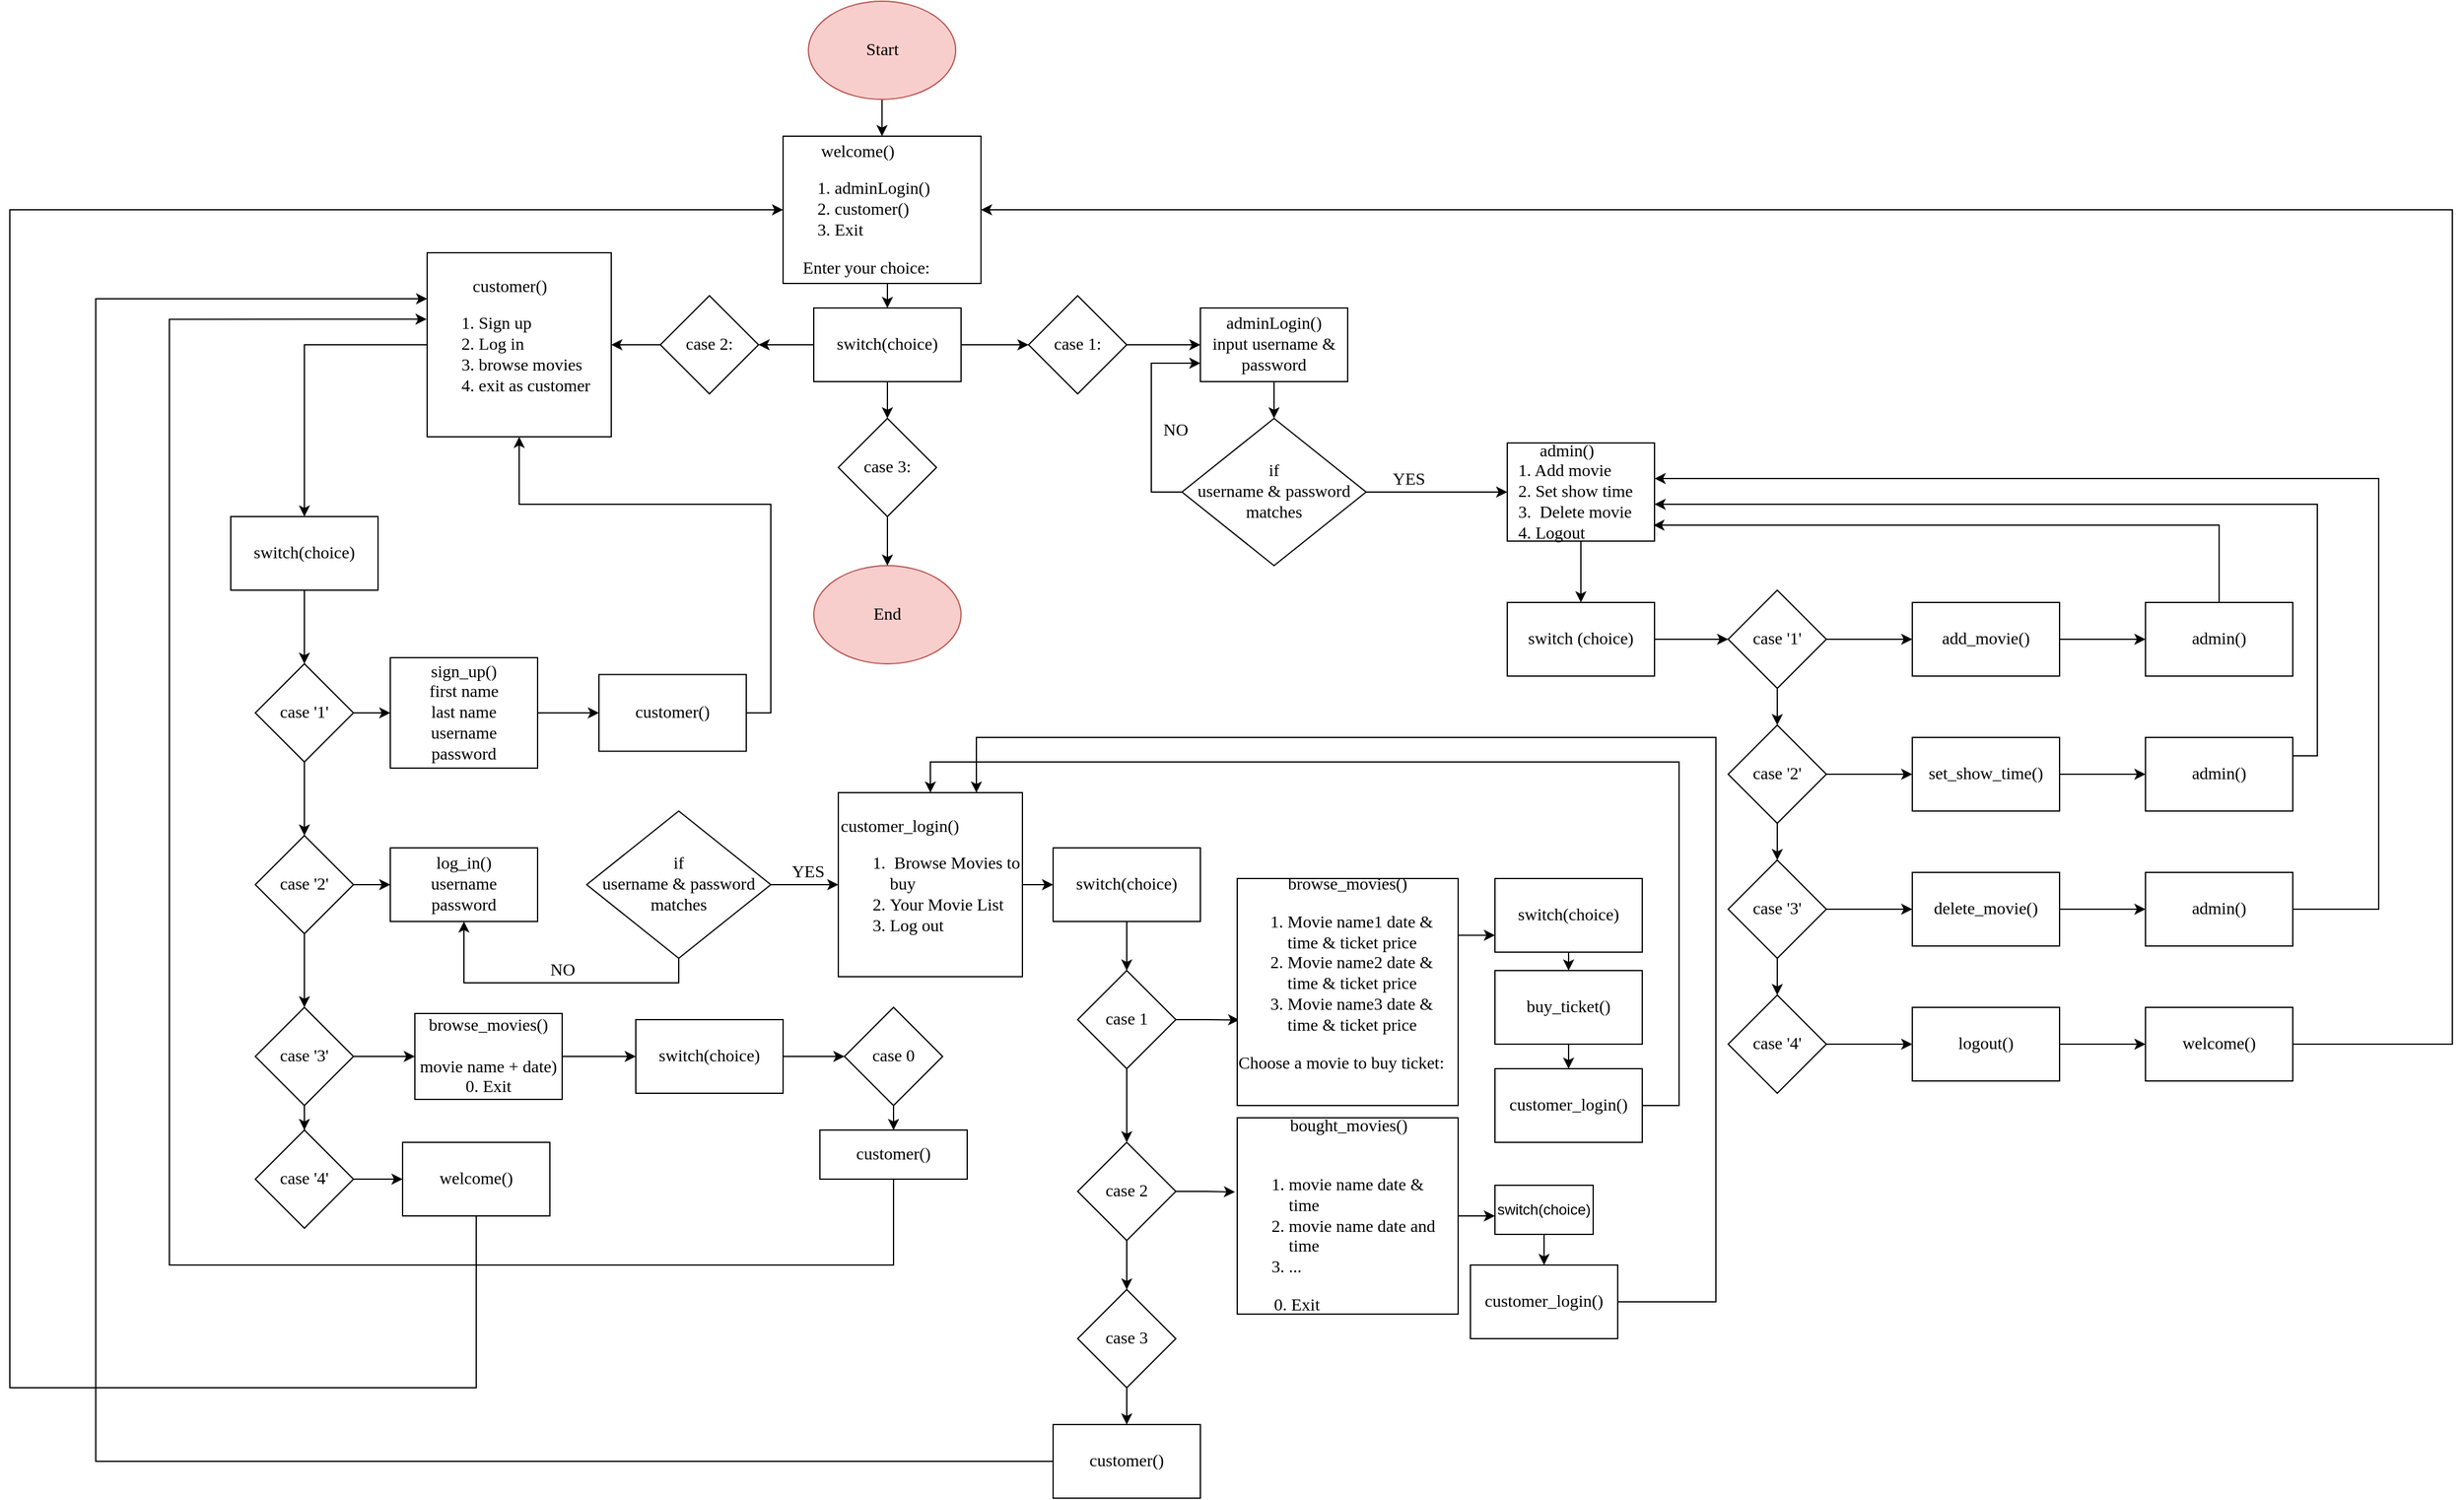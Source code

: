 <mxfile version="14.4.8" type="device"><diagram id="fLs3FlIj-cwzMcBNHuH7" name="Page-1"><mxGraphModel dx="2896" dy="1501" grid="1" gridSize="10" guides="1" tooltips="1" connect="1" arrows="1" fold="1" page="0" pageScale="1" pageWidth="827" pageHeight="1169" math="0" shadow="0"><root><mxCell id="0"/><mxCell id="1" parent="0"/><mxCell id="zRahjrd7W2Aw0C9YoVRU-10" style="edgeStyle=orthogonalEdgeStyle;rounded=0;orthogonalLoop=1;jettySize=auto;html=1;exitX=0.5;exitY=1;exitDx=0;exitDy=0;entryX=0.5;entryY=0;entryDx=0;entryDy=0;fontFamily=Times New Roman;fontSize=14;" parent="1" source="jGe-9fr5BuF00uKWHnHq-4" target="zRahjrd7W2Aw0C9YoVRU-1" edge="1"><mxGeometry relative="1" as="geometry"/></mxCell><mxCell id="jGe-9fr5BuF00uKWHnHq-4" value="Start" style="ellipse;whiteSpace=wrap;html=1;fillColor=#f8cecc;strokeColor=#b85450;fontFamily=Times New Roman;fontSize=14;" parent="1" vertex="1"><mxGeometry x="-649.37" y="-580" width="120" height="80" as="geometry"/></mxCell><mxCell id="zRahjrd7W2Aw0C9YoVRU-13" style="edgeStyle=orthogonalEdgeStyle;rounded=0;orthogonalLoop=1;jettySize=auto;html=1;exitX=0.5;exitY=1;exitDx=0;exitDy=0;entryX=0.5;entryY=0;entryDx=0;entryDy=0;fontFamily=Times New Roman;fontSize=14;" parent="1" source="jGe-9fr5BuF00uKWHnHq-10" target="jGe-9fr5BuF00uKWHnHq-18" edge="1"><mxGeometry relative="1" as="geometry"/></mxCell><mxCell id="jGe-9fr5BuF00uKWHnHq-10" value="&lt;font style=&quot;font-size: 14px&quot;&gt;adminLogin()&lt;br&gt;input username &amp;amp; password&lt;br&gt;&lt;/font&gt;" style="whiteSpace=wrap;html=1;fontFamily=Times New Roman;fontSize=14;" parent="1" vertex="1"><mxGeometry x="-330" y="-330" width="120" height="60" as="geometry"/></mxCell><mxCell id="zRahjrd7W2Aw0C9YoVRU-37" style="edgeStyle=orthogonalEdgeStyle;rounded=0;orthogonalLoop=1;jettySize=auto;html=1;exitX=0;exitY=0.5;exitDx=0;exitDy=0;entryX=0.5;entryY=0;entryDx=0;entryDy=0;fontFamily=Times New Roman;fontSize=14;" parent="1" source="jGe-9fr5BuF00uKWHnHq-12" target="jGe-9fr5BuF00uKWHnHq-54" edge="1"><mxGeometry relative="1" as="geometry"/></mxCell><mxCell id="jGe-9fr5BuF00uKWHnHq-12" value="&lt;div style=&quot;text-align: center&quot;&gt;&lt;span&gt;customer()&lt;/span&gt;&lt;/div&gt;&lt;div&gt;&lt;ol&gt;&lt;li&gt;&lt;span&gt;Sign up&lt;/span&gt;&lt;/li&gt;&lt;li&gt;&lt;span&gt;Log in&lt;/span&gt;&lt;/li&gt;&lt;li&gt;&lt;span&gt;browse movies&lt;/span&gt;&lt;/li&gt;&lt;li&gt;&lt;span&gt;exit as customer&lt;/span&gt;&lt;/li&gt;&lt;/ol&gt;&lt;/div&gt;" style="whiteSpace=wrap;html=1;fontFamily=Times New Roman;fontSize=14;align=left;" parent="1" vertex="1"><mxGeometry x="-960" y="-375" width="150" height="150" as="geometry"/></mxCell><mxCell id="jGe-9fr5BuF00uKWHnHq-21" value="" style="edgeStyle=orthogonalEdgeStyle;rounded=0;orthogonalLoop=1;jettySize=auto;html=1;fontFamily=Times New Roman;fontSize=14;" parent="1" source="jGe-9fr5BuF00uKWHnHq-18" target="jGe-9fr5BuF00uKWHnHq-20" edge="1"><mxGeometry relative="1" as="geometry"/></mxCell><mxCell id="zRahjrd7W2Aw0C9YoVRU-19" style="edgeStyle=orthogonalEdgeStyle;rounded=0;orthogonalLoop=1;jettySize=auto;html=1;exitX=0;exitY=0.5;exitDx=0;exitDy=0;entryX=0;entryY=0.75;entryDx=0;entryDy=0;fontFamily=Times New Roman;fontSize=14;" parent="1" source="jGe-9fr5BuF00uKWHnHq-18" target="jGe-9fr5BuF00uKWHnHq-10" edge="1"><mxGeometry relative="1" as="geometry"><Array as="points"><mxPoint x="-370" y="-180"/><mxPoint x="-370" y="-285"/></Array></mxGeometry></mxCell><mxCell id="jGe-9fr5BuF00uKWHnHq-18" value="if&lt;br style=&quot;font-size: 14px&quot;&gt;username &amp;amp; password matches" style="rhombus;whiteSpace=wrap;html=1;fontFamily=Times New Roman;fontSize=14;" parent="1" vertex="1"><mxGeometry x="-345" y="-240" width="150" height="120" as="geometry"/></mxCell><mxCell id="jGe-9fr5BuF00uKWHnHq-25" value="" style="edgeStyle=orthogonalEdgeStyle;rounded=0;orthogonalLoop=1;jettySize=auto;html=1;fontFamily=Times New Roman;fontSize=14;" parent="1" source="jGe-9fr5BuF00uKWHnHq-20" target="jGe-9fr5BuF00uKWHnHq-24" edge="1"><mxGeometry relative="1" as="geometry"/></mxCell><mxCell id="jGe-9fr5BuF00uKWHnHq-20" value="&amp;nbsp; &amp;nbsp; &amp;nbsp; &amp;nbsp;admin()&lt;br&gt;&amp;nbsp; 1. Add movie&lt;br style=&quot;font-size: 14px&quot;&gt;&amp;nbsp; 2. Set show time&lt;br style=&quot;font-size: 14px&quot;&gt;&amp;nbsp; 3.&amp;nbsp; Delete movie&lt;br style=&quot;font-size: 14px&quot;&gt;&amp;nbsp; 4. Logout" style="whiteSpace=wrap;html=1;fontFamily=Times New Roman;fontSize=14;align=left;" parent="1" vertex="1"><mxGeometry x="-80" y="-220" width="120" height="80" as="geometry"/></mxCell><mxCell id="zRahjrd7W2Aw0C9YoVRU-21" style="edgeStyle=orthogonalEdgeStyle;rounded=0;orthogonalLoop=1;jettySize=auto;html=1;exitX=1;exitY=0.5;exitDx=0;exitDy=0;entryX=0;entryY=0.5;entryDx=0;entryDy=0;fontFamily=Times New Roman;fontSize=14;" parent="1" source="jGe-9fr5BuF00uKWHnHq-24" target="jGe-9fr5BuF00uKWHnHq-28" edge="1"><mxGeometry relative="1" as="geometry"/></mxCell><mxCell id="jGe-9fr5BuF00uKWHnHq-24" value="switch (choice)" style="whiteSpace=wrap;html=1;fontFamily=Times New Roman;fontSize=14;" parent="1" vertex="1"><mxGeometry x="-80" y="-90" width="120" height="60" as="geometry"/></mxCell><mxCell id="jGe-9fr5BuF00uKWHnHq-31" value="" style="edgeStyle=orthogonalEdgeStyle;rounded=0;orthogonalLoop=1;jettySize=auto;html=1;fontFamily=Times New Roman;fontSize=14;" parent="1" source="jGe-9fr5BuF00uKWHnHq-28" target="jGe-9fr5BuF00uKWHnHq-30" edge="1"><mxGeometry relative="1" as="geometry"/></mxCell><mxCell id="jGe-9fr5BuF00uKWHnHq-37" value="" style="edgeStyle=orthogonalEdgeStyle;rounded=0;orthogonalLoop=1;jettySize=auto;html=1;fontFamily=Times New Roman;fontSize=14;" parent="1" source="jGe-9fr5BuF00uKWHnHq-28" target="jGe-9fr5BuF00uKWHnHq-36" edge="1"><mxGeometry relative="1" as="geometry"/></mxCell><mxCell id="jGe-9fr5BuF00uKWHnHq-28" value="case '1'" style="rhombus;whiteSpace=wrap;html=1;fontFamily=Times New Roman;fontSize=14;" parent="1" vertex="1"><mxGeometry x="100" y="-100" width="80" height="80" as="geometry"/></mxCell><mxCell id="jGe-9fr5BuF00uKWHnHq-33" value="" style="edgeStyle=orthogonalEdgeStyle;rounded=0;orthogonalLoop=1;jettySize=auto;html=1;fontFamily=Times New Roman;fontSize=14;" parent="1" source="jGe-9fr5BuF00uKWHnHq-30" target="jGe-9fr5BuF00uKWHnHq-32" edge="1"><mxGeometry relative="1" as="geometry"/></mxCell><mxCell id="jGe-9fr5BuF00uKWHnHq-39" value="" style="edgeStyle=orthogonalEdgeStyle;rounded=0;orthogonalLoop=1;jettySize=auto;html=1;fontFamily=Times New Roman;fontSize=14;" parent="1" source="jGe-9fr5BuF00uKWHnHq-30" target="jGe-9fr5BuF00uKWHnHq-38" edge="1"><mxGeometry relative="1" as="geometry"/></mxCell><mxCell id="jGe-9fr5BuF00uKWHnHq-30" value="case '2'" style="rhombus;whiteSpace=wrap;html=1;fontFamily=Times New Roman;fontSize=14;" parent="1" vertex="1"><mxGeometry x="100" y="10" width="80" height="80" as="geometry"/></mxCell><mxCell id="jGe-9fr5BuF00uKWHnHq-35" value="" style="edgeStyle=orthogonalEdgeStyle;rounded=0;orthogonalLoop=1;jettySize=auto;html=1;fontFamily=Times New Roman;fontSize=14;" parent="1" source="jGe-9fr5BuF00uKWHnHq-32" target="jGe-9fr5BuF00uKWHnHq-34" edge="1"><mxGeometry relative="1" as="geometry"/></mxCell><mxCell id="jGe-9fr5BuF00uKWHnHq-41" value="" style="edgeStyle=orthogonalEdgeStyle;rounded=0;orthogonalLoop=1;jettySize=auto;html=1;fontFamily=Times New Roman;fontSize=14;" parent="1" source="jGe-9fr5BuF00uKWHnHq-32" target="jGe-9fr5BuF00uKWHnHq-40" edge="1"><mxGeometry relative="1" as="geometry"/></mxCell><mxCell id="jGe-9fr5BuF00uKWHnHq-32" value="case '3'" style="rhombus;whiteSpace=wrap;html=1;fontFamily=Times New Roman;fontSize=14;" parent="1" vertex="1"><mxGeometry x="100" y="120" width="80" height="80" as="geometry"/></mxCell><mxCell id="jGe-9fr5BuF00uKWHnHq-43" value="" style="edgeStyle=orthogonalEdgeStyle;rounded=0;orthogonalLoop=1;jettySize=auto;html=1;fontFamily=Times New Roman;fontSize=14;" parent="1" source="jGe-9fr5BuF00uKWHnHq-34" target="jGe-9fr5BuF00uKWHnHq-42" edge="1"><mxGeometry relative="1" as="geometry"/></mxCell><mxCell id="jGe-9fr5BuF00uKWHnHq-34" value="case '4'" style="rhombus;whiteSpace=wrap;html=1;fontFamily=Times New Roman;fontSize=14;" parent="1" vertex="1"><mxGeometry x="100" y="230" width="80" height="80" as="geometry"/></mxCell><mxCell id="zRahjrd7W2Aw0C9YoVRU-26" style="edgeStyle=orthogonalEdgeStyle;rounded=0;orthogonalLoop=1;jettySize=auto;html=1;exitX=1;exitY=0.5;exitDx=0;exitDy=0;entryX=0;entryY=0.5;entryDx=0;entryDy=0;fontFamily=Times New Roman;fontSize=14;" parent="1" source="jGe-9fr5BuF00uKWHnHq-36" target="zRahjrd7W2Aw0C9YoVRU-22" edge="1"><mxGeometry relative="1" as="geometry"/></mxCell><mxCell id="jGe-9fr5BuF00uKWHnHq-36" value="add_movie()" style="whiteSpace=wrap;html=1;fontFamily=Times New Roman;fontSize=14;" parent="1" vertex="1"><mxGeometry x="250" y="-90" width="120" height="60" as="geometry"/></mxCell><mxCell id="zRahjrd7W2Aw0C9YoVRU-27" style="edgeStyle=orthogonalEdgeStyle;rounded=0;orthogonalLoop=1;jettySize=auto;html=1;exitX=1;exitY=0.5;exitDx=0;exitDy=0;entryX=0;entryY=0.5;entryDx=0;entryDy=0;fontFamily=Times New Roman;fontSize=14;" parent="1" source="jGe-9fr5BuF00uKWHnHq-38" target="zRahjrd7W2Aw0C9YoVRU-23" edge="1"><mxGeometry relative="1" as="geometry"/></mxCell><mxCell id="jGe-9fr5BuF00uKWHnHq-38" value="set_show_time()" style="whiteSpace=wrap;html=1;fontFamily=Times New Roman;fontSize=14;" parent="1" vertex="1"><mxGeometry x="250" y="20" width="120" height="60" as="geometry"/></mxCell><mxCell id="zRahjrd7W2Aw0C9YoVRU-28" style="edgeStyle=orthogonalEdgeStyle;rounded=0;orthogonalLoop=1;jettySize=auto;html=1;exitX=1;exitY=0.5;exitDx=0;exitDy=0;entryX=0;entryY=0.5;entryDx=0;entryDy=0;fontFamily=Times New Roman;fontSize=14;" parent="1" source="jGe-9fr5BuF00uKWHnHq-40" target="zRahjrd7W2Aw0C9YoVRU-24" edge="1"><mxGeometry relative="1" as="geometry"/></mxCell><mxCell id="jGe-9fr5BuF00uKWHnHq-40" value="delete_movie()" style="whiteSpace=wrap;html=1;fontFamily=Times New Roman;fontSize=14;" parent="1" vertex="1"><mxGeometry x="250" y="130" width="120" height="60" as="geometry"/></mxCell><mxCell id="zRahjrd7W2Aw0C9YoVRU-29" style="edgeStyle=orthogonalEdgeStyle;rounded=0;orthogonalLoop=1;jettySize=auto;html=1;exitX=1;exitY=0.5;exitDx=0;exitDy=0;entryX=0;entryY=0.5;entryDx=0;entryDy=0;fontFamily=Times New Roman;fontSize=14;" parent="1" source="jGe-9fr5BuF00uKWHnHq-42" target="zRahjrd7W2Aw0C9YoVRU-25" edge="1"><mxGeometry relative="1" as="geometry"/></mxCell><mxCell id="jGe-9fr5BuF00uKWHnHq-42" value="logout()" style="whiteSpace=wrap;html=1;fontFamily=Times New Roman;fontSize=14;" parent="1" vertex="1"><mxGeometry x="250" y="240" width="120" height="60" as="geometry"/></mxCell><mxCell id="jGe-9fr5BuF00uKWHnHq-57" value="" style="edgeStyle=orthogonalEdgeStyle;rounded=0;orthogonalLoop=1;jettySize=auto;html=1;fontFamily=Times New Roman;fontSize=14;" parent="1" source="jGe-9fr5BuF00uKWHnHq-54" target="jGe-9fr5BuF00uKWHnHq-56" edge="1"><mxGeometry relative="1" as="geometry"/></mxCell><mxCell id="jGe-9fr5BuF00uKWHnHq-54" value="switch(choice)" style="whiteSpace=wrap;html=1;align=center;fontFamily=Times New Roman;fontSize=14;" parent="1" vertex="1"><mxGeometry x="-1120" y="-160" width="120" height="60" as="geometry"/></mxCell><mxCell id="jGe-9fr5BuF00uKWHnHq-59" value="" style="edgeStyle=orthogonalEdgeStyle;rounded=0;orthogonalLoop=1;jettySize=auto;html=1;fontFamily=Times New Roman;fontSize=14;" parent="1" source="jGe-9fr5BuF00uKWHnHq-56" target="jGe-9fr5BuF00uKWHnHq-58" edge="1"><mxGeometry relative="1" as="geometry"/></mxCell><mxCell id="jGe-9fr5BuF00uKWHnHq-71" value="" style="edgeStyle=orthogonalEdgeStyle;rounded=0;orthogonalLoop=1;jettySize=auto;html=1;fontFamily=Times New Roman;fontSize=14;" parent="1" source="jGe-9fr5BuF00uKWHnHq-56" target="jGe-9fr5BuF00uKWHnHq-70" edge="1"><mxGeometry relative="1" as="geometry"/></mxCell><mxCell id="jGe-9fr5BuF00uKWHnHq-56" value="case '1'" style="rhombus;whiteSpace=wrap;html=1;fontFamily=Times New Roman;fontSize=14;" parent="1" vertex="1"><mxGeometry x="-1100" y="-40" width="80" height="80" as="geometry"/></mxCell><mxCell id="jGe-9fr5BuF00uKWHnHq-61" value="" style="edgeStyle=orthogonalEdgeStyle;rounded=0;orthogonalLoop=1;jettySize=auto;html=1;fontFamily=Times New Roman;fontSize=14;" parent="1" source="jGe-9fr5BuF00uKWHnHq-58" target="jGe-9fr5BuF00uKWHnHq-60" edge="1"><mxGeometry relative="1" as="geometry"/></mxCell><mxCell id="jGe-9fr5BuF00uKWHnHq-73" value="" style="edgeStyle=orthogonalEdgeStyle;rounded=0;orthogonalLoop=1;jettySize=auto;html=1;fontFamily=Times New Roman;fontSize=14;" parent="1" source="jGe-9fr5BuF00uKWHnHq-58" target="jGe-9fr5BuF00uKWHnHq-72" edge="1"><mxGeometry relative="1" as="geometry"/></mxCell><mxCell id="jGe-9fr5BuF00uKWHnHq-58" value="case '2'" style="rhombus;whiteSpace=wrap;html=1;fontFamily=Times New Roman;fontSize=14;" parent="1" vertex="1"><mxGeometry x="-1100" y="100" width="80" height="80" as="geometry"/></mxCell><mxCell id="jGe-9fr5BuF00uKWHnHq-77" value="" style="edgeStyle=orthogonalEdgeStyle;rounded=0;orthogonalLoop=1;jettySize=auto;html=1;fontFamily=Times New Roman;fontSize=14;" parent="1" source="jGe-9fr5BuF00uKWHnHq-60" target="jGe-9fr5BuF00uKWHnHq-76" edge="1"><mxGeometry relative="1" as="geometry"/></mxCell><mxCell id="jGe-9fr5BuF00uKWHnHq-134" value="" style="edgeStyle=orthogonalEdgeStyle;rounded=0;orthogonalLoop=1;jettySize=auto;html=1;fontFamily=Times New Roman;fontSize=14;" parent="1" source="jGe-9fr5BuF00uKWHnHq-60" target="jGe-9fr5BuF00uKWHnHq-133" edge="1"><mxGeometry relative="1" as="geometry"/></mxCell><mxCell id="jGe-9fr5BuF00uKWHnHq-60" value="case '3'" style="rhombus;whiteSpace=wrap;html=1;fontFamily=Times New Roman;fontSize=14;" parent="1" vertex="1"><mxGeometry x="-1100" y="240" width="80" height="80" as="geometry"/></mxCell><mxCell id="jGe-9fr5BuF00uKWHnHq-89" value="" style="edgeStyle=orthogonalEdgeStyle;rounded=0;orthogonalLoop=1;jettySize=auto;html=1;fontFamily=Times New Roman;fontSize=14;" parent="1" source="jGe-9fr5BuF00uKWHnHq-70" target="jGe-9fr5BuF00uKWHnHq-88" edge="1"><mxGeometry relative="1" as="geometry"/></mxCell><mxCell id="jGe-9fr5BuF00uKWHnHq-70" value="sign_up()&lt;br&gt;first name&lt;br&gt;last name&lt;br&gt;username&lt;br&gt;password" style="whiteSpace=wrap;html=1;fontFamily=Times New Roman;fontSize=14;" parent="1" vertex="1"><mxGeometry x="-990" y="-45" width="120" height="90" as="geometry"/></mxCell><mxCell id="jGe-9fr5BuF00uKWHnHq-72" value="log_in()&lt;br&gt;username&lt;br&gt;password" style="whiteSpace=wrap;html=1;fontFamily=Times New Roman;fontSize=14;" parent="1" vertex="1"><mxGeometry x="-990" y="110" width="120" height="60" as="geometry"/></mxCell><mxCell id="jGe-9fr5BuF00uKWHnHq-93" value="" style="edgeStyle=orthogonalEdgeStyle;rounded=0;orthogonalLoop=1;jettySize=auto;html=1;fontFamily=Times New Roman;fontSize=14;" parent="1" source="jGe-9fr5BuF00uKWHnHq-76" target="jGe-9fr5BuF00uKWHnHq-92" edge="1"><mxGeometry relative="1" as="geometry"/></mxCell><mxCell id="jGe-9fr5BuF00uKWHnHq-76" value="browse_movies()&lt;br&gt;&lt;br&gt;movie name + date)&lt;br&gt;0. Exit" style="whiteSpace=wrap;html=1;fontFamily=Times New Roman;fontSize=14;" parent="1" vertex="1"><mxGeometry x="-970" y="245" width="120" height="70" as="geometry"/></mxCell><mxCell id="zRahjrd7W2Aw0C9YoVRU-39" style="edgeStyle=orthogonalEdgeStyle;rounded=0;orthogonalLoop=1;jettySize=auto;html=1;exitX=1;exitY=0.5;exitDx=0;exitDy=0;fontFamily=Times New Roman;fontSize=14;entryX=0.5;entryY=1;entryDx=0;entryDy=0;" parent="1" source="jGe-9fr5BuF00uKWHnHq-88" target="jGe-9fr5BuF00uKWHnHq-12" edge="1"><mxGeometry relative="1" as="geometry"><Array as="points"><mxPoint x="-680"/><mxPoint x="-680" y="-170"/><mxPoint x="-885" y="-170"/></Array></mxGeometry></mxCell><mxCell id="jGe-9fr5BuF00uKWHnHq-88" value="customer()" style="whiteSpace=wrap;html=1;fontFamily=Times New Roman;fontSize=14;" parent="1" vertex="1"><mxGeometry x="-820" y="-31.25" width="120" height="62.5" as="geometry"/></mxCell><mxCell id="zRahjrd7W2Aw0C9YoVRU-66" style="edgeStyle=orthogonalEdgeStyle;rounded=0;orthogonalLoop=1;jettySize=auto;html=1;exitX=1;exitY=0.5;exitDx=0;exitDy=0;entryX=0;entryY=0.5;entryDx=0;entryDy=0;fontFamily=Times New Roman;fontSize=14;" parent="1" source="jGe-9fr5BuF00uKWHnHq-92" target="zRahjrd7W2Aw0C9YoVRU-65" edge="1"><mxGeometry relative="1" as="geometry"/></mxCell><mxCell id="jGe-9fr5BuF00uKWHnHq-92" value="switch(choice)" style="whiteSpace=wrap;html=1;fontFamily=Times New Roman;fontSize=14;" parent="1" vertex="1"><mxGeometry x="-790" y="250" width="120" height="60" as="geometry"/></mxCell><mxCell id="jGe-9fr5BuF00uKWHnHq-107" value="" style="edgeStyle=orthogonalEdgeStyle;rounded=0;orthogonalLoop=1;jettySize=auto;html=1;fontFamily=Times New Roman;fontSize=14;" parent="1" source="jGe-9fr5BuF00uKWHnHq-104" target="jGe-9fr5BuF00uKWHnHq-106" edge="1"><mxGeometry relative="1" as="geometry"/></mxCell><mxCell id="jGe-9fr5BuF00uKWHnHq-104" value="switch(choice)" style="rounded=0;whiteSpace=wrap;html=1;fontFamily=Times New Roman;fontSize=14;" parent="1" vertex="1"><mxGeometry x="-450" y="110" width="120" height="60" as="geometry"/></mxCell><mxCell id="jGe-9fr5BuF00uKWHnHq-109" value="" style="edgeStyle=orthogonalEdgeStyle;rounded=0;orthogonalLoop=1;jettySize=auto;html=1;fontFamily=Times New Roman;fontSize=14;" parent="1" source="jGe-9fr5BuF00uKWHnHq-106" target="jGe-9fr5BuF00uKWHnHq-108" edge="1"><mxGeometry relative="1" as="geometry"/></mxCell><mxCell id="GdJEVzxpIfR0WeZ6WGOi-6" style="edgeStyle=orthogonalEdgeStyle;rounded=0;orthogonalLoop=1;jettySize=auto;html=1;exitX=1;exitY=0.5;exitDx=0;exitDy=0;entryX=0.009;entryY=0.623;entryDx=0;entryDy=0;entryPerimeter=0;" edge="1" parent="1" source="jGe-9fr5BuF00uKWHnHq-106" target="jGe-9fr5BuF00uKWHnHq-114"><mxGeometry relative="1" as="geometry"/></mxCell><mxCell id="jGe-9fr5BuF00uKWHnHq-106" value="case 1" style="rhombus;whiteSpace=wrap;html=1;rounded=0;fontFamily=Times New Roman;fontSize=14;" parent="1" vertex="1"><mxGeometry x="-430" y="210" width="80" height="80" as="geometry"/></mxCell><mxCell id="GdJEVzxpIfR0WeZ6WGOi-22" style="edgeStyle=orthogonalEdgeStyle;rounded=0;orthogonalLoop=1;jettySize=auto;html=1;exitX=1;exitY=0.5;exitDx=0;exitDy=0;entryX=-0.01;entryY=0.378;entryDx=0;entryDy=0;entryPerimeter=0;" edge="1" parent="1" source="jGe-9fr5BuF00uKWHnHq-108" target="GdJEVzxpIfR0WeZ6WGOi-12"><mxGeometry relative="1" as="geometry"/></mxCell><mxCell id="GdJEVzxpIfR0WeZ6WGOi-27" style="edgeStyle=orthogonalEdgeStyle;rounded=0;orthogonalLoop=1;jettySize=auto;html=1;exitX=0.5;exitY=1;exitDx=0;exitDy=0;entryX=0.5;entryY=0;entryDx=0;entryDy=0;" edge="1" parent="1" source="jGe-9fr5BuF00uKWHnHq-108" target="GdJEVzxpIfR0WeZ6WGOi-11"><mxGeometry relative="1" as="geometry"/></mxCell><mxCell id="jGe-9fr5BuF00uKWHnHq-108" value="case 2" style="rhombus;whiteSpace=wrap;html=1;rounded=0;fontFamily=Times New Roman;fontSize=14;" parent="1" vertex="1"><mxGeometry x="-430" y="350" width="80" height="80" as="geometry"/></mxCell><mxCell id="GdJEVzxpIfR0WeZ6WGOi-15" style="edgeStyle=orthogonalEdgeStyle;rounded=0;orthogonalLoop=1;jettySize=auto;html=1;exitX=1;exitY=0.25;exitDx=0;exitDy=0;entryX=0;entryY=0.771;entryDx=0;entryDy=0;entryPerimeter=0;" edge="1" parent="1" source="jGe-9fr5BuF00uKWHnHq-114" target="zRahjrd7W2Aw0C9YoVRU-54"><mxGeometry relative="1" as="geometry"/></mxCell><mxCell id="jGe-9fr5BuF00uKWHnHq-114" value="&lt;div&gt;browse_movies()&lt;/div&gt;&lt;div&gt;&lt;div style=&quot;text-align: left&quot;&gt;&lt;ol&gt;&lt;li&gt;&lt;span&gt;Movie name1 date &amp;amp; time &amp;amp; ticket price&lt;/span&gt;&lt;/li&gt;&lt;li&gt;&lt;span&gt;Movie name2 date &amp;amp; time &amp;amp; ticket price&lt;/span&gt;&lt;/li&gt;&lt;li&gt;&lt;span&gt;Movie name3 date &amp;amp; time &amp;amp; ticket price&lt;/span&gt;&lt;/li&gt;&lt;/ol&gt;&lt;/div&gt;&lt;span&gt;&lt;div style=&quot;text-align: left&quot;&gt;&lt;span&gt;Choose a movie to buy ticket:&lt;/span&gt;&lt;/div&gt;&lt;/span&gt;&lt;/div&gt;&lt;div&gt;&lt;br&gt;&lt;/div&gt;&lt;div style=&quot;text-align: left&quot;&gt;&lt;ol&gt;&lt;/ol&gt;&lt;/div&gt;" style="whiteSpace=wrap;html=1;rounded=0;fontFamily=Times New Roman;fontSize=14;" parent="1" vertex="1"><mxGeometry x="-300" y="135" width="180" height="185" as="geometry"/></mxCell><mxCell id="GdJEVzxpIfR0WeZ6WGOi-9" style="edgeStyle=orthogonalEdgeStyle;rounded=0;orthogonalLoop=1;jettySize=auto;html=1;exitX=0.5;exitY=1;exitDx=0;exitDy=0;entryX=0.5;entryY=0;entryDx=0;entryDy=0;" edge="1" parent="1" source="jGe-9fr5BuF00uKWHnHq-125" target="zRahjrd7W2Aw0C9YoVRU-59"><mxGeometry relative="1" as="geometry"/></mxCell><mxCell id="jGe-9fr5BuF00uKWHnHq-125" value="buy_ticket()" style="whiteSpace=wrap;html=1;rounded=0;fontFamily=Times New Roman;fontSize=14;" parent="1" vertex="1"><mxGeometry x="-90" y="210" width="120" height="60" as="geometry"/></mxCell><mxCell id="jGe-9fr5BuF00uKWHnHq-136" value="" style="edgeStyle=orthogonalEdgeStyle;rounded=0;orthogonalLoop=1;jettySize=auto;html=1;fontFamily=Times New Roman;fontSize=14;" parent="1" source="jGe-9fr5BuF00uKWHnHq-133" target="jGe-9fr5BuF00uKWHnHq-135" edge="1"><mxGeometry relative="1" as="geometry"/></mxCell><mxCell id="jGe-9fr5BuF00uKWHnHq-133" value="case '4'" style="rhombus;whiteSpace=wrap;html=1;fontFamily=Times New Roman;fontSize=14;" parent="1" vertex="1"><mxGeometry x="-1100" y="340" width="80" height="80" as="geometry"/></mxCell><mxCell id="zRahjrd7W2Aw0C9YoVRU-71" style="edgeStyle=orthogonalEdgeStyle;rounded=0;orthogonalLoop=1;jettySize=auto;html=1;exitX=0.5;exitY=1;exitDx=0;exitDy=0;entryX=0;entryY=0.5;entryDx=0;entryDy=0;fontFamily=Times New Roman;fontSize=14;" parent="1" source="jGe-9fr5BuF00uKWHnHq-135" target="zRahjrd7W2Aw0C9YoVRU-1" edge="1"><mxGeometry relative="1" as="geometry"><Array as="points"><mxPoint x="-920" y="550"/><mxPoint x="-1300" y="550"/><mxPoint x="-1300" y="-410"/></Array></mxGeometry></mxCell><mxCell id="jGe-9fr5BuF00uKWHnHq-135" value="welcome()" style="whiteSpace=wrap;html=1;fontFamily=Times New Roman;fontSize=14;" parent="1" vertex="1"><mxGeometry x="-980" y="350" width="120" height="60" as="geometry"/></mxCell><mxCell id="jGe-9fr5BuF00uKWHnHq-141" value="End" style="ellipse;whiteSpace=wrap;html=1;fillColor=#f8cecc;strokeColor=#b85450;fontFamily=Times New Roman;fontSize=14;" parent="1" vertex="1"><mxGeometry x="-645" y="-120" width="120" height="80" as="geometry"/></mxCell><mxCell id="zRahjrd7W2Aw0C9YoVRU-11" style="edgeStyle=orthogonalEdgeStyle;rounded=0;orthogonalLoop=1;jettySize=auto;html=1;exitX=0.5;exitY=1;exitDx=0;exitDy=0;entryX=0.5;entryY=0;entryDx=0;entryDy=0;fontFamily=Times New Roman;fontSize=14;" parent="1" source="zRahjrd7W2Aw0C9YoVRU-1" target="zRahjrd7W2Aw0C9YoVRU-2" edge="1"><mxGeometry relative="1" as="geometry"/></mxCell><mxCell id="zRahjrd7W2Aw0C9YoVRU-1" value="&lt;div style=&quot;text-align: center&quot;&gt;&lt;span&gt;welcome()&lt;/span&gt;&lt;/div&gt;&lt;ol&gt;&lt;li style=&quot;text-align: center&quot;&gt;adminLogin()&lt;/li&gt;&lt;li&gt;customer()&lt;/li&gt;&lt;li&gt;Exit&lt;/li&gt;&lt;/ol&gt;&lt;div style=&quot;text-align: center&quot;&gt;&lt;span&gt;&amp;nbsp; &amp;nbsp; Enter your choice:&lt;/span&gt;&lt;/div&gt;" style="rounded=0;whiteSpace=wrap;html=1;fontFamily=Times New Roman;fontSize=14;align=left;" parent="1" vertex="1"><mxGeometry x="-670" y="-470" width="161.25" height="120" as="geometry"/></mxCell><mxCell id="zRahjrd7W2Aw0C9YoVRU-6" style="edgeStyle=orthogonalEdgeStyle;rounded=0;orthogonalLoop=1;jettySize=auto;html=1;exitX=0;exitY=0.5;exitDx=0;exitDy=0;entryX=1;entryY=0.5;entryDx=0;entryDy=0;fontFamily=Times New Roman;fontSize=14;" parent="1" source="zRahjrd7W2Aw0C9YoVRU-2" target="zRahjrd7W2Aw0C9YoVRU-4" edge="1"><mxGeometry relative="1" as="geometry"/></mxCell><mxCell id="zRahjrd7W2Aw0C9YoVRU-7" style="edgeStyle=orthogonalEdgeStyle;rounded=0;orthogonalLoop=1;jettySize=auto;html=1;exitX=1;exitY=0.5;exitDx=0;exitDy=0;entryX=0;entryY=0.5;entryDx=0;entryDy=0;fontFamily=Times New Roman;fontSize=14;" parent="1" source="zRahjrd7W2Aw0C9YoVRU-2" target="zRahjrd7W2Aw0C9YoVRU-3" edge="1"><mxGeometry relative="1" as="geometry"/></mxCell><mxCell id="zRahjrd7W2Aw0C9YoVRU-8" style="edgeStyle=orthogonalEdgeStyle;rounded=0;orthogonalLoop=1;jettySize=auto;html=1;exitX=0.5;exitY=1;exitDx=0;exitDy=0;entryX=0.5;entryY=0;entryDx=0;entryDy=0;fontFamily=Times New Roman;fontSize=14;" parent="1" source="zRahjrd7W2Aw0C9YoVRU-2" target="zRahjrd7W2Aw0C9YoVRU-5" edge="1"><mxGeometry relative="1" as="geometry"/></mxCell><mxCell id="zRahjrd7W2Aw0C9YoVRU-2" value="switch(choice)" style="rounded=0;whiteSpace=wrap;html=1;fontFamily=Times New Roman;fontSize=14;" parent="1" vertex="1"><mxGeometry x="-645" y="-330" width="120" height="60" as="geometry"/></mxCell><mxCell id="zRahjrd7W2Aw0C9YoVRU-12" style="edgeStyle=orthogonalEdgeStyle;rounded=0;orthogonalLoop=1;jettySize=auto;html=1;exitX=1;exitY=0.5;exitDx=0;exitDy=0;fontFamily=Times New Roman;fontSize=14;" parent="1" source="zRahjrd7W2Aw0C9YoVRU-3" edge="1"><mxGeometry relative="1" as="geometry"><mxPoint x="-330" y="-300" as="targetPoint"/></mxGeometry></mxCell><mxCell id="zRahjrd7W2Aw0C9YoVRU-3" value="case 1:" style="rhombus;whiteSpace=wrap;html=1;fontFamily=Times New Roman;fontSize=14;" parent="1" vertex="1"><mxGeometry x="-470" y="-340" width="80" height="80" as="geometry"/></mxCell><mxCell id="zRahjrd7W2Aw0C9YoVRU-35" value="" style="edgeStyle=orthogonalEdgeStyle;rounded=0;orthogonalLoop=1;jettySize=auto;html=1;fontFamily=Times New Roman;fontSize=14;" parent="1" source="zRahjrd7W2Aw0C9YoVRU-4" target="jGe-9fr5BuF00uKWHnHq-12" edge="1"><mxGeometry relative="1" as="geometry"/></mxCell><mxCell id="zRahjrd7W2Aw0C9YoVRU-4" value="case 2:" style="rhombus;whiteSpace=wrap;html=1;fontFamily=Times New Roman;fontSize=14;" parent="1" vertex="1"><mxGeometry x="-770" y="-340" width="80" height="80" as="geometry"/></mxCell><mxCell id="zRahjrd7W2Aw0C9YoVRU-9" style="edgeStyle=orthogonalEdgeStyle;rounded=0;orthogonalLoop=1;jettySize=auto;html=1;exitX=0.5;exitY=1;exitDx=0;exitDy=0;fontFamily=Times New Roman;fontSize=14;" parent="1" source="zRahjrd7W2Aw0C9YoVRU-5" target="jGe-9fr5BuF00uKWHnHq-141" edge="1"><mxGeometry relative="1" as="geometry"/></mxCell><mxCell id="zRahjrd7W2Aw0C9YoVRU-5" value="case 3:" style="rhombus;whiteSpace=wrap;html=1;fontFamily=Times New Roman;fontSize=14;" parent="1" vertex="1"><mxGeometry x="-625" y="-240" width="80" height="80" as="geometry"/></mxCell><mxCell id="zRahjrd7W2Aw0C9YoVRU-16" value="YES" style="text;html=1;strokeColor=none;fillColor=none;align=center;verticalAlign=middle;whiteSpace=wrap;rounded=0;fontFamily=Times New Roman;fontSize=14;" parent="1" vertex="1"><mxGeometry x="-180" y="-200" width="40" height="20" as="geometry"/></mxCell><mxCell id="zRahjrd7W2Aw0C9YoVRU-20" value="NO" style="text;html=1;strokeColor=none;fillColor=none;align=center;verticalAlign=middle;whiteSpace=wrap;rounded=0;fontFamily=Times New Roman;fontSize=14;" parent="1" vertex="1"><mxGeometry x="-370" y="-240" width="40" height="20" as="geometry"/></mxCell><mxCell id="zRahjrd7W2Aw0C9YoVRU-30" style="edgeStyle=orthogonalEdgeStyle;rounded=0;orthogonalLoop=1;jettySize=auto;html=1;exitX=0.5;exitY=0;exitDx=0;exitDy=0;entryX=0.992;entryY=0.838;entryDx=0;entryDy=0;entryPerimeter=0;fontFamily=Times New Roman;fontSize=14;" parent="1" source="zRahjrd7W2Aw0C9YoVRU-22" target="jGe-9fr5BuF00uKWHnHq-20" edge="1"><mxGeometry relative="1" as="geometry"/></mxCell><mxCell id="zRahjrd7W2Aw0C9YoVRU-22" value="admin()" style="whiteSpace=wrap;html=1;fontFamily=Times New Roman;fontSize=14;" parent="1" vertex="1"><mxGeometry x="440" y="-90" width="120" height="60" as="geometry"/></mxCell><mxCell id="zRahjrd7W2Aw0C9YoVRU-31" style="edgeStyle=orthogonalEdgeStyle;rounded=0;orthogonalLoop=1;jettySize=auto;html=1;exitX=1;exitY=0.25;exitDx=0;exitDy=0;entryX=1;entryY=0.625;entryDx=0;entryDy=0;entryPerimeter=0;fontFamily=Times New Roman;fontSize=14;" parent="1" source="zRahjrd7W2Aw0C9YoVRU-23" target="jGe-9fr5BuF00uKWHnHq-20" edge="1"><mxGeometry relative="1" as="geometry"/></mxCell><mxCell id="zRahjrd7W2Aw0C9YoVRU-23" value="admin()" style="whiteSpace=wrap;html=1;fontFamily=Times New Roman;fontSize=14;" parent="1" vertex="1"><mxGeometry x="440" y="20" width="120" height="60" as="geometry"/></mxCell><mxCell id="zRahjrd7W2Aw0C9YoVRU-32" style="edgeStyle=orthogonalEdgeStyle;rounded=0;orthogonalLoop=1;jettySize=auto;html=1;exitX=1;exitY=0.5;exitDx=0;exitDy=0;entryX=1;entryY=0.363;entryDx=0;entryDy=0;entryPerimeter=0;fontFamily=Times New Roman;fontSize=14;" parent="1" source="zRahjrd7W2Aw0C9YoVRU-24" target="jGe-9fr5BuF00uKWHnHq-20" edge="1"><mxGeometry relative="1" as="geometry"><Array as="points"><mxPoint x="630" y="160"/><mxPoint x="630" y="-191"/></Array></mxGeometry></mxCell><mxCell id="zRahjrd7W2Aw0C9YoVRU-24" value="admin()" style="whiteSpace=wrap;html=1;fontFamily=Times New Roman;fontSize=14;" parent="1" vertex="1"><mxGeometry x="440" y="130" width="120" height="60" as="geometry"/></mxCell><mxCell id="zRahjrd7W2Aw0C9YoVRU-34" style="edgeStyle=orthogonalEdgeStyle;rounded=0;orthogonalLoop=1;jettySize=auto;html=1;exitX=1;exitY=0.5;exitDx=0;exitDy=0;fontFamily=Times New Roman;fontSize=14;entryX=1;entryY=0.5;entryDx=0;entryDy=0;" parent="1" source="zRahjrd7W2Aw0C9YoVRU-25" target="zRahjrd7W2Aw0C9YoVRU-1" edge="1"><mxGeometry relative="1" as="geometry"><mxPoint x="-509" y="-422" as="targetPoint"/><Array as="points"><mxPoint x="690" y="270"/><mxPoint x="690" y="-410"/></Array></mxGeometry></mxCell><mxCell id="zRahjrd7W2Aw0C9YoVRU-25" value="welcome()" style="whiteSpace=wrap;html=1;fontFamily=Times New Roman;fontSize=14;" parent="1" vertex="1"><mxGeometry x="440" y="240" width="120" height="60" as="geometry"/></mxCell><mxCell id="zRahjrd7W2Aw0C9YoVRU-41" style="edgeStyle=orthogonalEdgeStyle;rounded=0;orthogonalLoop=1;jettySize=auto;html=1;exitX=0.5;exitY=1;exitDx=0;exitDy=0;entryX=0.5;entryY=1;entryDx=0;entryDy=0;fontFamily=Times New Roman;fontSize=14;" parent="1" source="zRahjrd7W2Aw0C9YoVRU-40" target="jGe-9fr5BuF00uKWHnHq-72" edge="1"><mxGeometry relative="1" as="geometry"/></mxCell><mxCell id="GdJEVzxpIfR0WeZ6WGOi-1" style="edgeStyle=orthogonalEdgeStyle;rounded=0;orthogonalLoop=1;jettySize=auto;html=1;exitX=1;exitY=0.5;exitDx=0;exitDy=0;entryX=0;entryY=0.5;entryDx=0;entryDy=0;" edge="1" parent="1" source="zRahjrd7W2Aw0C9YoVRU-40" target="zRahjrd7W2Aw0C9YoVRU-43"><mxGeometry relative="1" as="geometry"/></mxCell><mxCell id="zRahjrd7W2Aw0C9YoVRU-40" value="if&lt;br&gt;username &amp;amp; password matches" style="rhombus;whiteSpace=wrap;html=1;fontFamily=Times New Roman;fontSize=14;" parent="1" vertex="1"><mxGeometry x="-830" y="80" width="150" height="120" as="geometry"/></mxCell><mxCell id="zRahjrd7W2Aw0C9YoVRU-42" value="NO" style="text;html=1;align=center;verticalAlign=middle;resizable=0;points=[];autosize=1;fontSize=14;fontFamily=Times New Roman;" parent="1" vertex="1"><mxGeometry x="-870" y="200" width="40" height="20" as="geometry"/></mxCell><mxCell id="zRahjrd7W2Aw0C9YoVRU-48" style="edgeStyle=orthogonalEdgeStyle;rounded=0;orthogonalLoop=1;jettySize=auto;html=1;exitX=1;exitY=0.5;exitDx=0;exitDy=0;entryX=0;entryY=0.5;entryDx=0;entryDy=0;fontFamily=Times New Roman;fontSize=14;" parent="1" source="zRahjrd7W2Aw0C9YoVRU-43" target="jGe-9fr5BuF00uKWHnHq-104" edge="1"><mxGeometry relative="1" as="geometry"/></mxCell><mxCell id="zRahjrd7W2Aw0C9YoVRU-43" value="&lt;div&gt;&lt;span&gt;customer_login()&lt;/span&gt;&lt;/div&gt;&lt;ol&gt;&lt;li&gt;&amp;nbsp;Browse Movies to buy&lt;/li&gt;&lt;li&gt;Your Movie List&lt;/li&gt;&lt;li&gt;Log out&lt;/li&gt;&lt;/ol&gt;" style="whiteSpace=wrap;html=1;fontFamily=Times New Roman;fontSize=14;align=left;" parent="1" vertex="1"><mxGeometry x="-625" y="65" width="150" height="150" as="geometry"/></mxCell><mxCell id="zRahjrd7W2Aw0C9YoVRU-46" value="YES" style="text;html=1;align=center;verticalAlign=middle;resizable=0;points=[];autosize=1;fontSize=14;fontFamily=Times New Roman;" parent="1" vertex="1"><mxGeometry x="-670" y="120" width="40" height="20" as="geometry"/></mxCell><mxCell id="zRahjrd7W2Aw0C9YoVRU-62" style="edgeStyle=orthogonalEdgeStyle;rounded=0;orthogonalLoop=1;jettySize=auto;html=1;exitX=0;exitY=0.5;exitDx=0;exitDy=0;entryX=0;entryY=0.25;entryDx=0;entryDy=0;fontFamily=Times New Roman;fontSize=14;" parent="1" source="zRahjrd7W2Aw0C9YoVRU-50" target="jGe-9fr5BuF00uKWHnHq-12" edge="1"><mxGeometry relative="1" as="geometry"><Array as="points"><mxPoint x="-1230" y="610"/><mxPoint x="-1230" y="-337"/></Array></mxGeometry></mxCell><mxCell id="zRahjrd7W2Aw0C9YoVRU-50" value="customer()" style="whiteSpace=wrap;html=1;fontFamily=Times New Roman;fontSize=14;" parent="1" vertex="1"><mxGeometry x="-450" y="580" width="120" height="60" as="geometry"/></mxCell><mxCell id="zRahjrd7W2Aw0C9YoVRU-56" style="edgeStyle=orthogonalEdgeStyle;rounded=0;orthogonalLoop=1;jettySize=auto;html=1;exitX=0.5;exitY=1;exitDx=0;exitDy=0;entryX=0.5;entryY=0;entryDx=0;entryDy=0;fontFamily=Times New Roman;fontSize=14;" parent="1" source="zRahjrd7W2Aw0C9YoVRU-54" target="jGe-9fr5BuF00uKWHnHq-125" edge="1"><mxGeometry relative="1" as="geometry"/></mxCell><mxCell id="zRahjrd7W2Aw0C9YoVRU-54" value="switch(choice)" style="rounded=0;whiteSpace=wrap;html=1;fontFamily=Times New Roman;fontSize=14;" parent="1" vertex="1"><mxGeometry x="-90" y="135" width="120" height="60" as="geometry"/></mxCell><mxCell id="GdJEVzxpIfR0WeZ6WGOi-10" style="edgeStyle=orthogonalEdgeStyle;rounded=0;orthogonalLoop=1;jettySize=auto;html=1;exitX=1;exitY=0.5;exitDx=0;exitDy=0;entryX=0.5;entryY=0;entryDx=0;entryDy=0;" edge="1" parent="1" source="zRahjrd7W2Aw0C9YoVRU-59" target="zRahjrd7W2Aw0C9YoVRU-43"><mxGeometry relative="1" as="geometry"><Array as="points"><mxPoint x="60" y="320"/><mxPoint x="60" y="40"/><mxPoint x="-550" y="40"/></Array></mxGeometry></mxCell><mxCell id="zRahjrd7W2Aw0C9YoVRU-59" value="customer_login()" style="whiteSpace=wrap;html=1;rounded=0;fontFamily=Times New Roman;fontSize=14;" parent="1" vertex="1"><mxGeometry x="-90" y="290" width="120" height="60" as="geometry"/></mxCell><mxCell id="zRahjrd7W2Aw0C9YoVRU-69" value="" style="edgeStyle=orthogonalEdgeStyle;rounded=0;orthogonalLoop=1;jettySize=auto;html=1;fontFamily=Times New Roman;fontSize=14;" parent="1" source="zRahjrd7W2Aw0C9YoVRU-65" target="zRahjrd7W2Aw0C9YoVRU-68" edge="1"><mxGeometry relative="1" as="geometry"/></mxCell><mxCell id="zRahjrd7W2Aw0C9YoVRU-65" value="case 0" style="rhombus;whiteSpace=wrap;html=1;rounded=0;fontFamily=Times New Roman;fontSize=14;" parent="1" vertex="1"><mxGeometry x="-620" y="240" width="80" height="80" as="geometry"/></mxCell><mxCell id="zRahjrd7W2Aw0C9YoVRU-70" style="edgeStyle=orthogonalEdgeStyle;rounded=0;orthogonalLoop=1;jettySize=auto;html=1;exitX=0.5;exitY=1;exitDx=0;exitDy=0;entryX=-0.003;entryY=0.361;entryDx=0;entryDy=0;entryPerimeter=0;fontFamily=Times New Roman;fontSize=14;" parent="1" source="zRahjrd7W2Aw0C9YoVRU-68" target="jGe-9fr5BuF00uKWHnHq-12" edge="1"><mxGeometry relative="1" as="geometry"><Array as="points"><mxPoint x="-580" y="450"/><mxPoint x="-1170" y="450"/><mxPoint x="-1170" y="-321"/></Array></mxGeometry></mxCell><mxCell id="zRahjrd7W2Aw0C9YoVRU-68" value="customer()" style="whiteSpace=wrap;html=1;rounded=0;fontFamily=Times New Roman;fontSize=14;" parent="1" vertex="1"><mxGeometry x="-640" y="340" width="120" height="40" as="geometry"/></mxCell><mxCell id="GdJEVzxpIfR0WeZ6WGOi-28" style="edgeStyle=orthogonalEdgeStyle;rounded=0;orthogonalLoop=1;jettySize=auto;html=1;exitX=0.5;exitY=1;exitDx=0;exitDy=0;entryX=0.5;entryY=0;entryDx=0;entryDy=0;" edge="1" parent="1" source="GdJEVzxpIfR0WeZ6WGOi-11" target="zRahjrd7W2Aw0C9YoVRU-50"><mxGeometry relative="1" as="geometry"/></mxCell><mxCell id="GdJEVzxpIfR0WeZ6WGOi-11" value="case 3" style="rhombus;whiteSpace=wrap;html=1;rounded=0;fontFamily=Times New Roman;fontSize=14;" vertex="1" parent="1"><mxGeometry x="-430" y="470" width="80" height="80" as="geometry"/></mxCell><mxCell id="GdJEVzxpIfR0WeZ6WGOi-23" style="edgeStyle=orthogonalEdgeStyle;rounded=0;orthogonalLoop=1;jettySize=auto;html=1;exitX=1;exitY=0.5;exitDx=0;exitDy=0;entryX=0;entryY=0.625;entryDx=0;entryDy=0;entryPerimeter=0;" edge="1" parent="1" source="GdJEVzxpIfR0WeZ6WGOi-12" target="GdJEVzxpIfR0WeZ6WGOi-21"><mxGeometry relative="1" as="geometry"/></mxCell><mxCell id="GdJEVzxpIfR0WeZ6WGOi-12" value="&lt;div style=&quot;text-align: center&quot;&gt;&lt;span&gt;bought_movies()&lt;/span&gt;&lt;/div&gt;&lt;div style=&quot;text-align: center&quot;&gt;&lt;br&gt;&lt;/div&gt;&lt;ol&gt;&lt;li&gt;movie name date &amp;amp; time&lt;/li&gt;&lt;li&gt;movie name date and time&lt;/li&gt;&lt;li&gt;...&lt;/li&gt;&lt;/ol&gt;&lt;div&gt;&amp;nbsp; &amp;nbsp; &amp;nbsp; &amp;nbsp; 0. Exit&lt;/div&gt;" style="whiteSpace=wrap;html=1;rounded=0;fontFamily=Times New Roman;fontSize=14;align=left;" vertex="1" parent="1"><mxGeometry x="-300" y="330" width="180" height="160" as="geometry"/></mxCell><mxCell id="GdJEVzxpIfR0WeZ6WGOi-25" value="" style="edgeStyle=orthogonalEdgeStyle;rounded=0;orthogonalLoop=1;jettySize=auto;html=1;" edge="1" parent="1" source="GdJEVzxpIfR0WeZ6WGOi-21" target="GdJEVzxpIfR0WeZ6WGOi-24"><mxGeometry relative="1" as="geometry"/></mxCell><mxCell id="GdJEVzxpIfR0WeZ6WGOi-21" value="switch(choice)" style="whiteSpace=wrap;html=1;" vertex="1" parent="1"><mxGeometry x="-90" y="385" width="80" height="40" as="geometry"/></mxCell><mxCell id="GdJEVzxpIfR0WeZ6WGOi-26" style="edgeStyle=orthogonalEdgeStyle;rounded=0;orthogonalLoop=1;jettySize=auto;html=1;exitX=1;exitY=0.5;exitDx=0;exitDy=0;entryX=0.75;entryY=0;entryDx=0;entryDy=0;" edge="1" parent="1" source="GdJEVzxpIfR0WeZ6WGOi-24" target="zRahjrd7W2Aw0C9YoVRU-43"><mxGeometry relative="1" as="geometry"><Array as="points"><mxPoint x="90" y="480"/><mxPoint x="90" y="20"/><mxPoint x="-512" y="20"/></Array></mxGeometry></mxCell><mxCell id="GdJEVzxpIfR0WeZ6WGOi-24" value="customer_login()" style="whiteSpace=wrap;html=1;rounded=0;fontFamily=Times New Roman;fontSize=14;" vertex="1" parent="1"><mxGeometry x="-110" y="450" width="120" height="60" as="geometry"/></mxCell></root></mxGraphModel></diagram></mxfile>